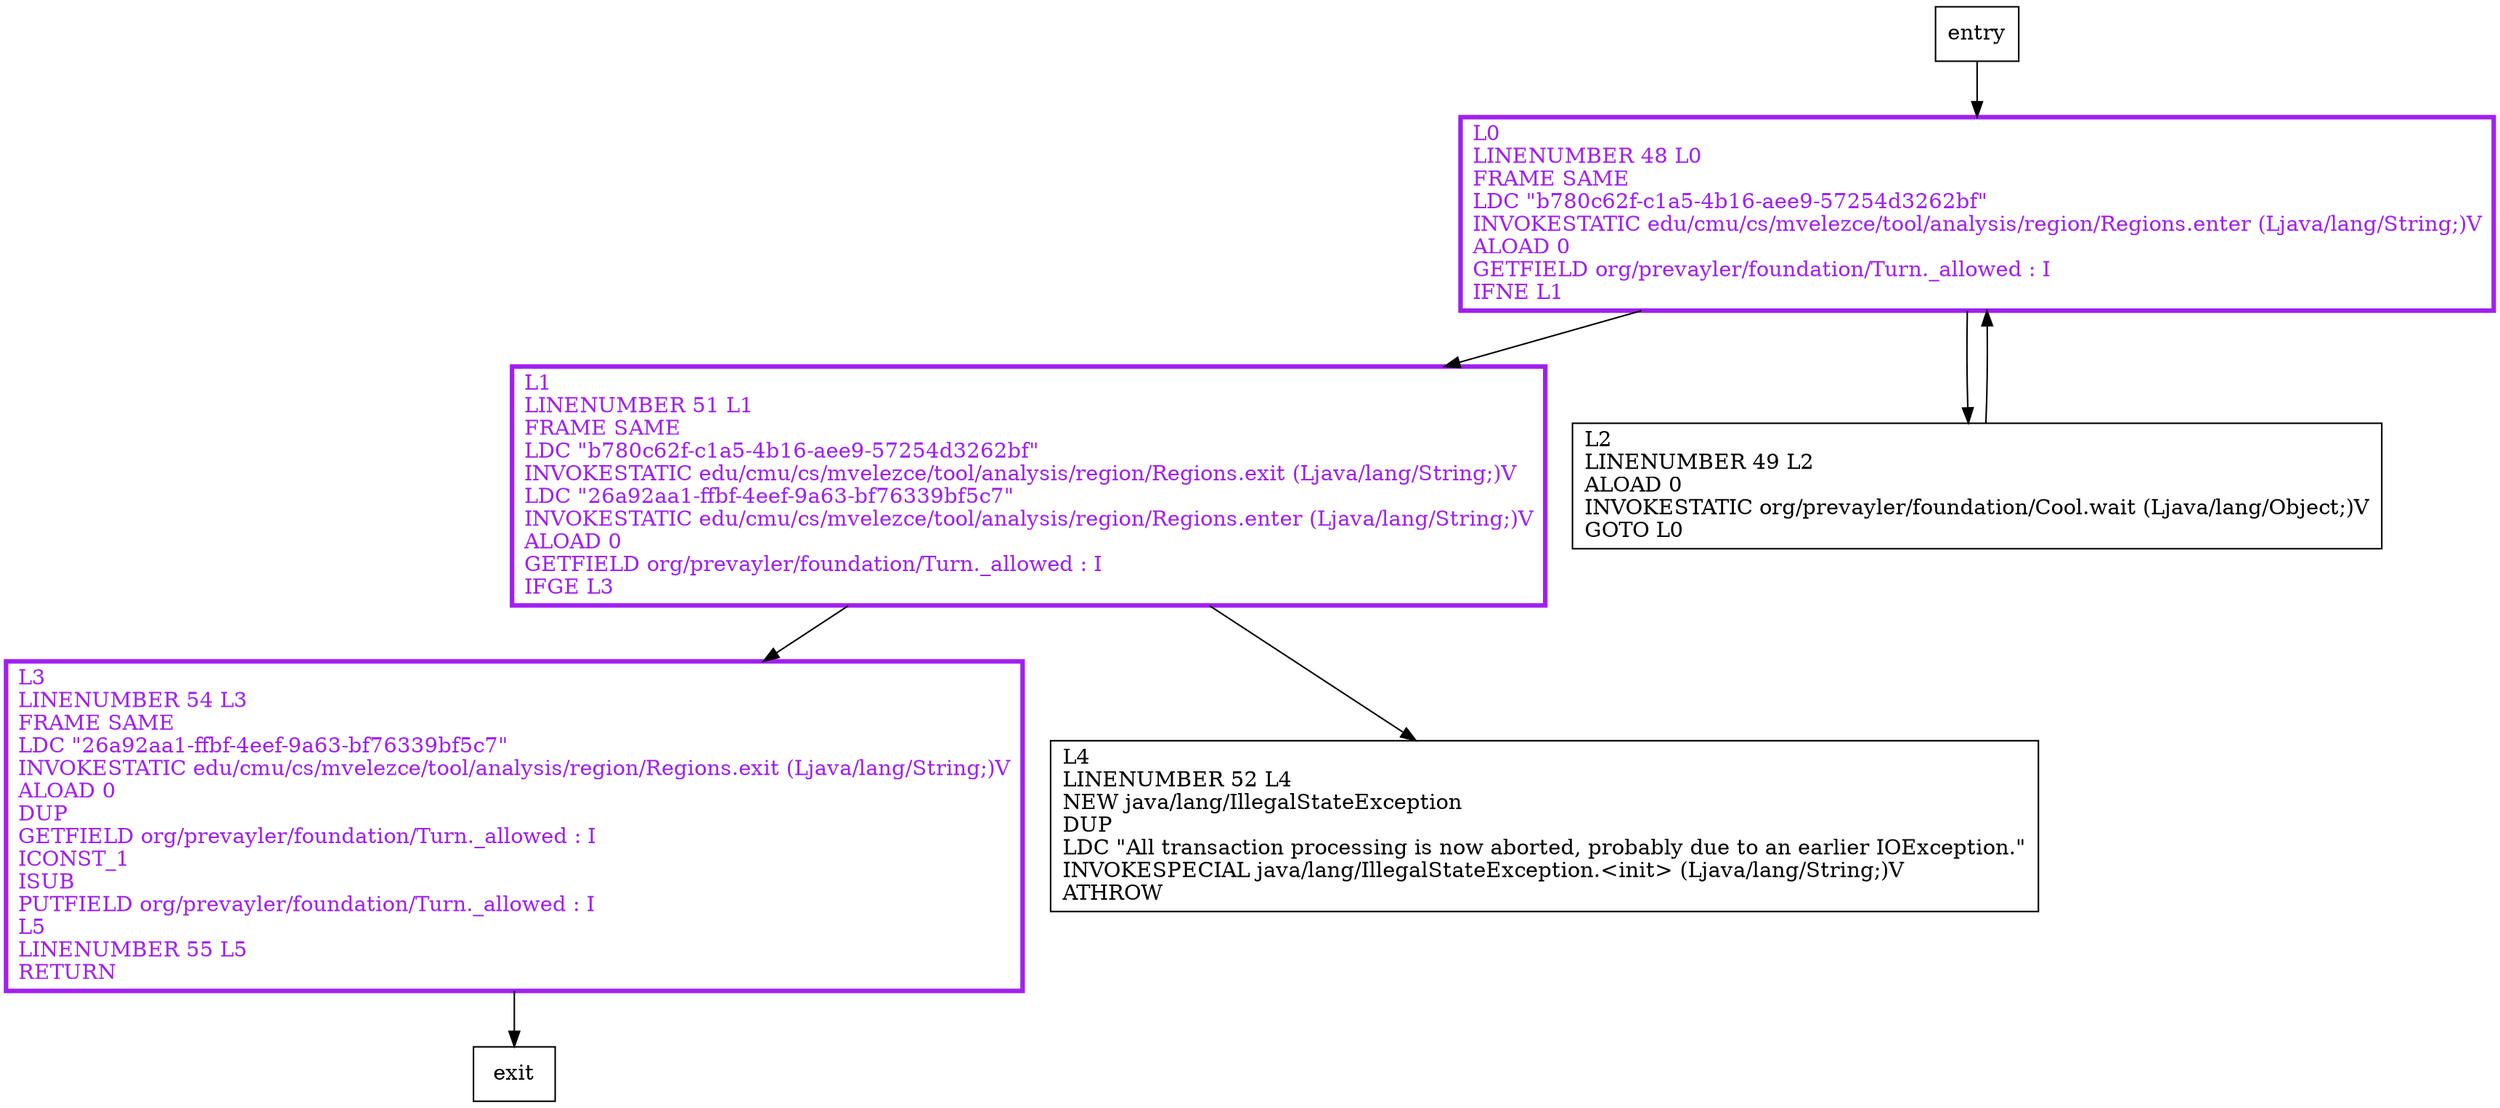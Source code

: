 digraph start {
node [shape=record];
2108408569 [label="L3\lLINENUMBER 54 L3\lFRAME SAME\lLDC \"26a92aa1-ffbf-4eef-9a63-bf76339bf5c7\"\lINVOKESTATIC edu/cmu/cs/mvelezce/tool/analysis/region/Regions.exit (Ljava/lang/String;)V\lALOAD 0\lDUP\lGETFIELD org/prevayler/foundation/Turn._allowed : I\lICONST_1\lISUB\lPUTFIELD org/prevayler/foundation/Turn._allowed : I\lL5\lLINENUMBER 55 L5\lRETURN\l"];
15095289 [label="L1\lLINENUMBER 51 L1\lFRAME SAME\lLDC \"b780c62f-c1a5-4b16-aee9-57254d3262bf\"\lINVOKESTATIC edu/cmu/cs/mvelezce/tool/analysis/region/Regions.exit (Ljava/lang/String;)V\lLDC \"26a92aa1-ffbf-4eef-9a63-bf76339bf5c7\"\lINVOKESTATIC edu/cmu/cs/mvelezce/tool/analysis/region/Regions.enter (Ljava/lang/String;)V\lALOAD 0\lGETFIELD org/prevayler/foundation/Turn._allowed : I\lIFGE L3\l"];
1099073452 [label="L4\lLINENUMBER 52 L4\lNEW java/lang/IllegalStateException\lDUP\lLDC \"All transaction processing is now aborted, probably due to an earlier IOException.\"\lINVOKESPECIAL java/lang/IllegalStateException.\<init\> (Ljava/lang/String;)V\lATHROW\l"];
2108176303 [label="L0\lLINENUMBER 48 L0\lFRAME SAME\lLDC \"b780c62f-c1a5-4b16-aee9-57254d3262bf\"\lINVOKESTATIC edu/cmu/cs/mvelezce/tool/analysis/region/Regions.enter (Ljava/lang/String;)V\lALOAD 0\lGETFIELD org/prevayler/foundation/Turn._allowed : I\lIFNE L1\l"];
471948337 [label="L2\lLINENUMBER 49 L2\lALOAD 0\lINVOKESTATIC org/prevayler/foundation/Cool.wait (Ljava/lang/Object;)V\lGOTO L0\l"];
entry;
exit;
entry -> 2108176303;
2108408569 -> exit;
15095289 -> 2108408569;
15095289 -> 1099073452;
2108176303 -> 15095289;
2108176303 -> 471948337;
471948337 -> 2108176303;
2108408569[fontcolor="purple", penwidth=3, color="purple"];
15095289[fontcolor="purple", penwidth=3, color="purple"];
2108176303[fontcolor="purple", penwidth=3, color="purple"];
}
